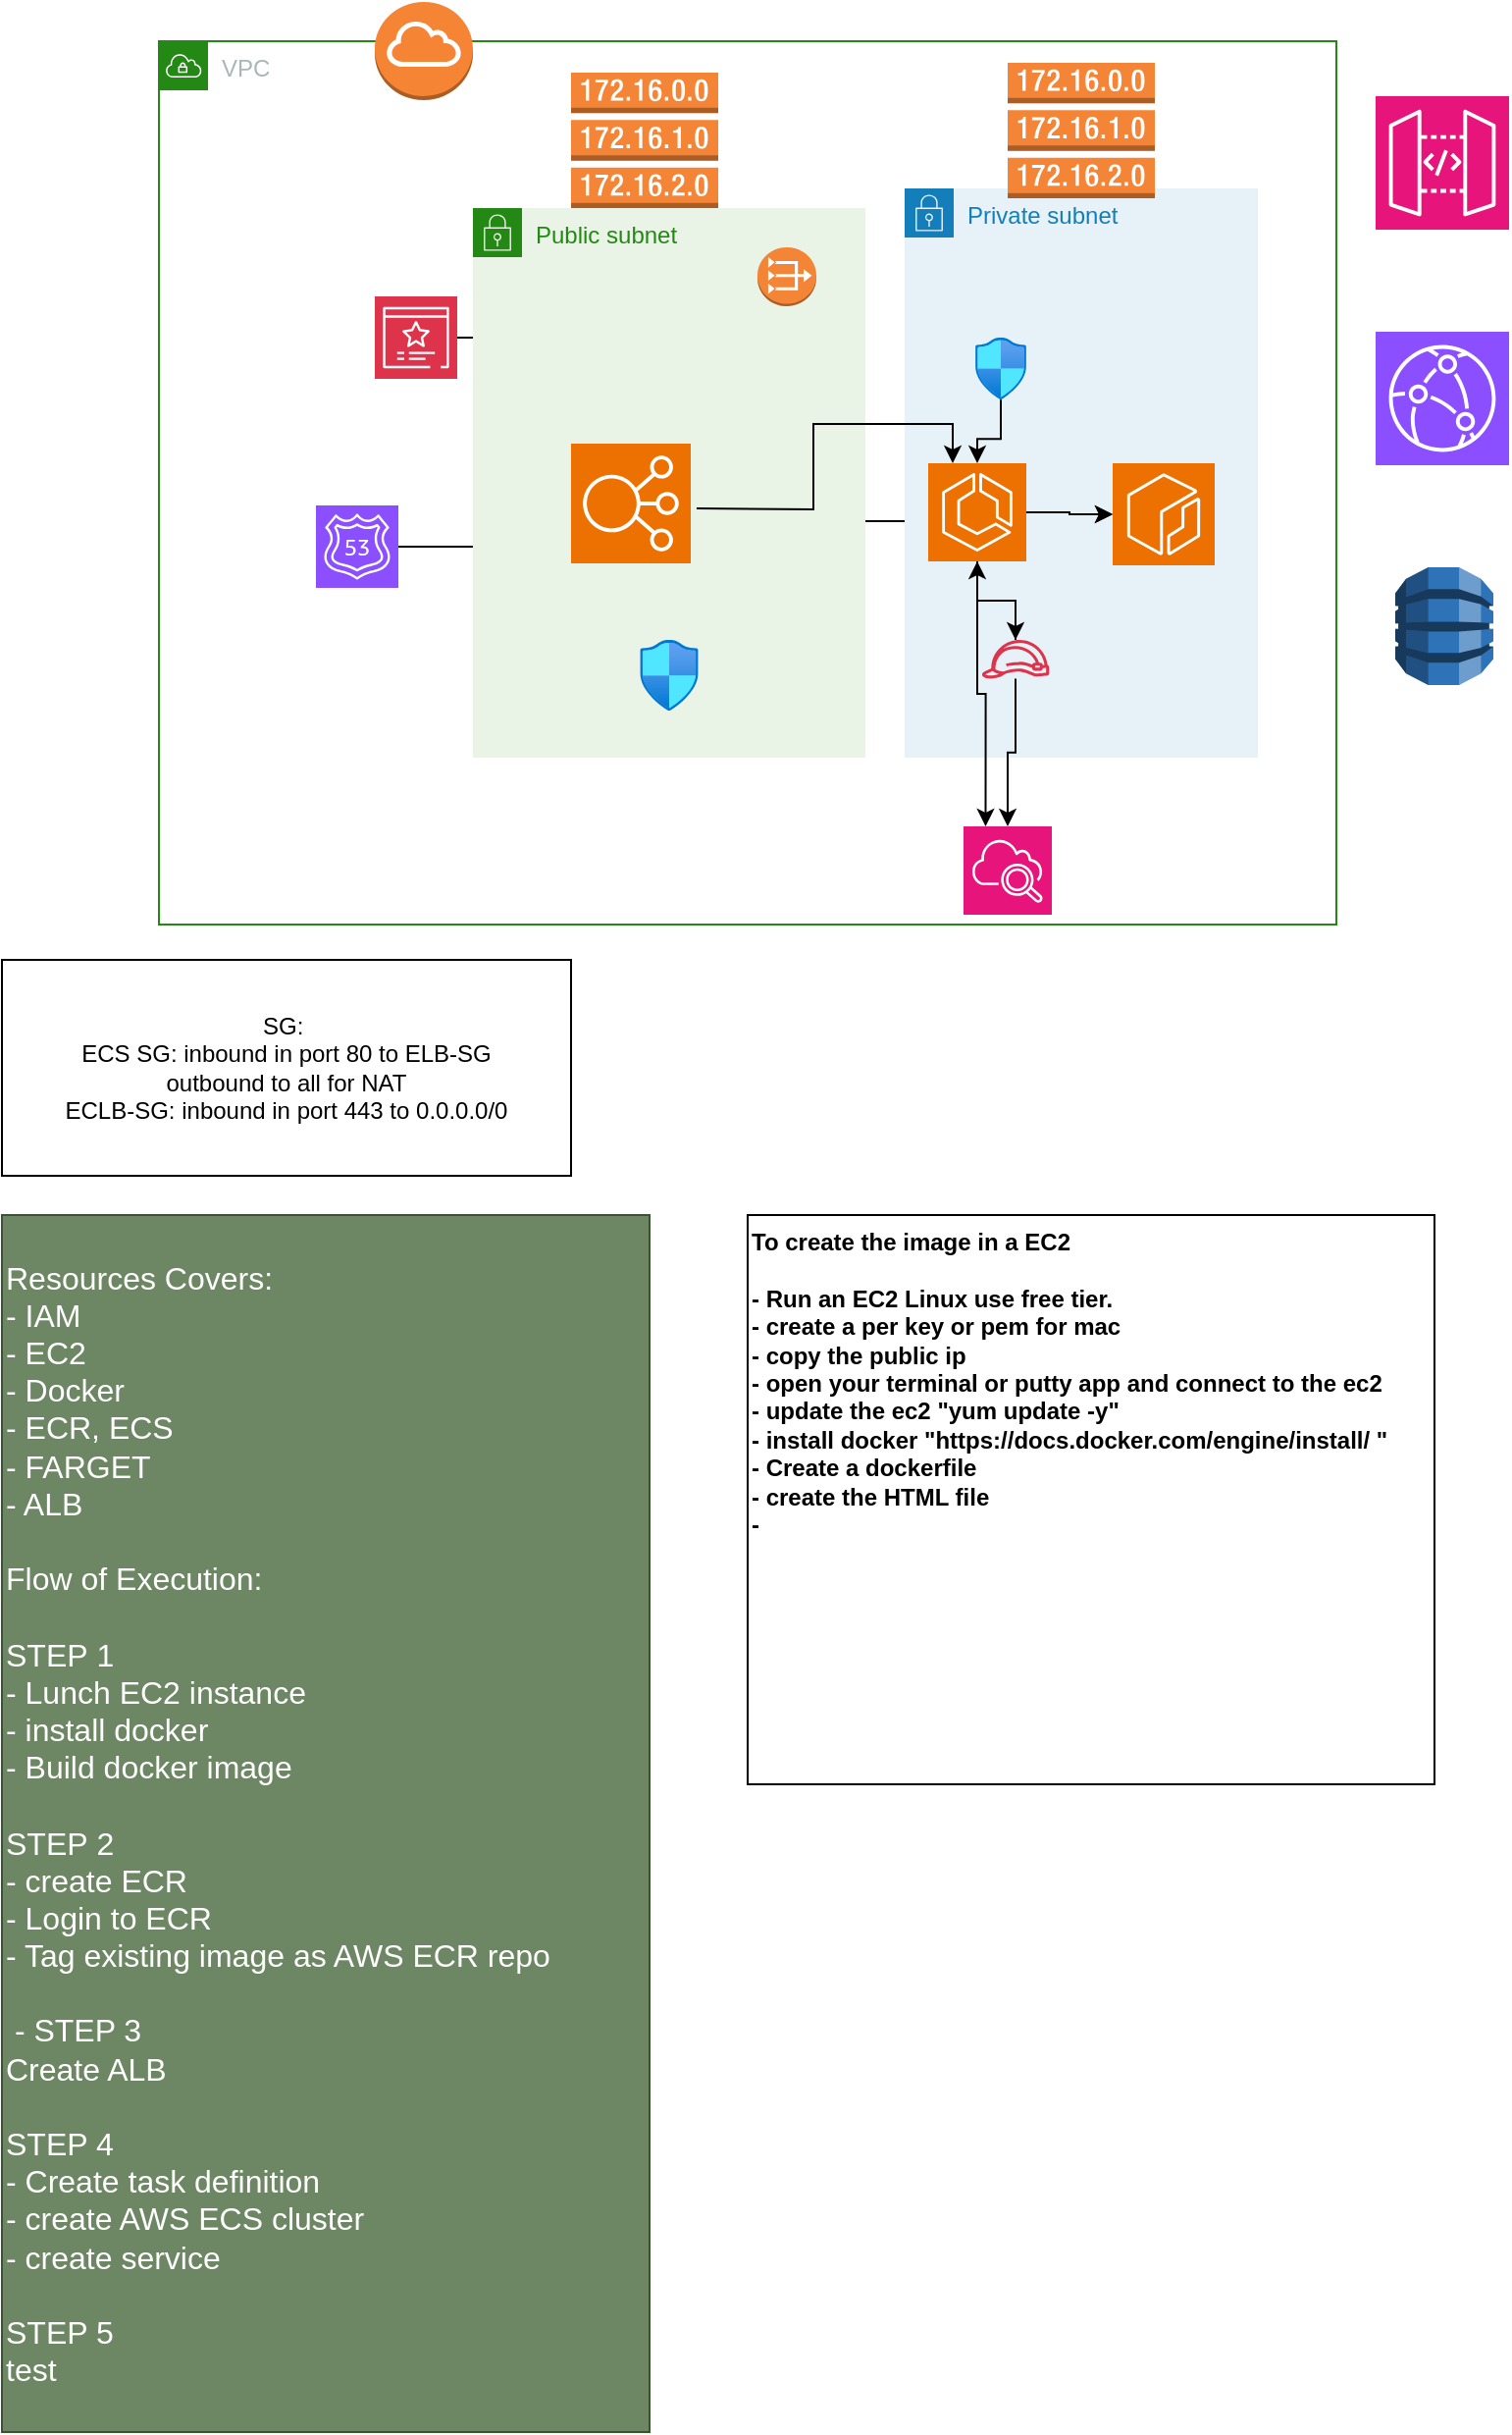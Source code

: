<mxfile version="22.0.8" type="github">
  <diagram name="Page-1" id="X6VmacwCfKvcx9u6NsAT">
    <mxGraphModel dx="1194" dy="697" grid="1" gridSize="10" guides="1" tooltips="1" connect="1" arrows="1" fold="1" page="1" pageScale="1" pageWidth="827" pageHeight="1169" background="none" math="0" shadow="0">
      <root>
        <mxCell id="0" />
        <mxCell id="1" parent="0" />
        <mxCell id="pIWalTUhfEYIppOZ8HBM-3" style="edgeStyle=orthogonalEdgeStyle;rounded=0;orthogonalLoop=1;jettySize=auto;html=1;" parent="1" edge="1">
          <mxGeometry relative="1" as="geometry">
            <mxPoint x="484" y="486.5" as="targetPoint" />
            <mxPoint x="370.5" y="486.5" as="sourcePoint" />
          </mxGeometry>
        </mxCell>
        <mxCell id="pIWalTUhfEYIppOZ8HBM-16" style="edgeStyle=orthogonalEdgeStyle;rounded=0;orthogonalLoop=1;jettySize=auto;html=1;" parent="1" source="pIWalTUhfEYIppOZ8HBM-15" edge="1">
          <mxGeometry relative="1" as="geometry">
            <mxPoint x="322" y="540" as="targetPoint" />
            <Array as="points">
              <mxPoint x="322" y="585" />
              <mxPoint x="323" y="585" />
            </Array>
          </mxGeometry>
        </mxCell>
        <mxCell id="pIWalTUhfEYIppOZ8HBM-24" style="edgeStyle=orthogonalEdgeStyle;rounded=0;orthogonalLoop=1;jettySize=auto;html=1;" parent="1" source="pIWalTUhfEYIppOZ8HBM-22" edge="1">
          <mxGeometry relative="1" as="geometry">
            <mxPoint x="329" y="430" as="targetPoint" />
          </mxGeometry>
        </mxCell>
        <mxCell id="pIWalTUhfEYIppOZ8HBM-27" value="" style="sketch=0;points=[[0,0,0],[0.25,0,0],[0.5,0,0],[0.75,0,0],[1,0,0],[0,1,0],[0.25,1,0],[0.5,1,0],[0.75,1,0],[1,1,0],[0,0.25,0],[0,0.5,0],[0,0.75,0],[1,0.25,0],[1,0.5,0],[1,0.75,0]];outlineConnect=0;fontColor=#232F3E;fillColor=#E7157B;strokeColor=#ffffff;dashed=0;verticalLabelPosition=bottom;verticalAlign=top;align=center;html=1;fontSize=12;fontStyle=0;aspect=fixed;shape=mxgraph.aws4.resourceIcon;resIcon=mxgraph.aws4.api_gateway;" parent="1" vertex="1">
          <mxGeometry x="710" y="270" width="68" height="68" as="geometry" />
        </mxCell>
        <mxCell id="pIWalTUhfEYIppOZ8HBM-28" value="" style="sketch=0;points=[[0,0,0],[0.25,0,0],[0.5,0,0],[0.75,0,0],[1,0,0],[0,1,0],[0.25,1,0],[0.5,1,0],[0.75,1,0],[1,1,0],[0,0.25,0],[0,0.5,0],[0,0.75,0],[1,0.25,0],[1,0.5,0],[1,0.75,0]];outlineConnect=0;fontColor=#232F3E;fillColor=#8C4FFF;strokeColor=#ffffff;dashed=0;verticalLabelPosition=bottom;verticalAlign=top;align=center;html=1;fontSize=12;fontStyle=0;aspect=fixed;shape=mxgraph.aws4.resourceIcon;resIcon=mxgraph.aws4.cloudfront;" parent="1" vertex="1">
          <mxGeometry x="710" y="390" width="68" height="68" as="geometry" />
        </mxCell>
        <mxCell id="pIWalTUhfEYIppOZ8HBM-32" style="edgeStyle=orthogonalEdgeStyle;rounded=0;orthogonalLoop=1;jettySize=auto;html=1;" parent="1" source="pIWalTUhfEYIppOZ8HBM-29" target="pIWalTUhfEYIppOZ8HBM-31" edge="1">
          <mxGeometry relative="1" as="geometry" />
        </mxCell>
        <mxCell id="pIWalTUhfEYIppOZ8HBM-38" value="VPC" style="points=[[0,0],[0.25,0],[0.5,0],[0.75,0],[1,0],[1,0.25],[1,0.5],[1,0.75],[1,1],[0.75,1],[0.5,1],[0.25,1],[0,1],[0,0.75],[0,0.5],[0,0.25]];outlineConnect=0;gradientColor=none;html=1;whiteSpace=wrap;fontSize=12;fontStyle=0;container=1;pointerEvents=0;collapsible=0;recursiveResize=0;shape=mxgraph.aws4.group;grIcon=mxgraph.aws4.group_vpc;strokeColor=#248814;fillColor=none;verticalAlign=top;align=left;spacingLeft=30;fontColor=#AAB7B8;dashed=0;" parent="1" vertex="1">
          <mxGeometry x="90" y="242" width="600" height="450" as="geometry" />
        </mxCell>
        <mxCell id="pIWalTUhfEYIppOZ8HBM-43" value="Public subnet" style="points=[[0,0],[0.25,0],[0.5,0],[0.75,0],[1,0],[1,0.25],[1,0.5],[1,0.75],[1,1],[0.75,1],[0.5,1],[0.25,1],[0,1],[0,0.75],[0,0.5],[0,0.25]];outlineConnect=0;gradientColor=none;html=1;whiteSpace=wrap;fontSize=12;fontStyle=0;container=1;pointerEvents=0;collapsible=0;recursiveResize=0;shape=mxgraph.aws4.group;grIcon=mxgraph.aws4.group_security_group;grStroke=0;strokeColor=#248814;fillColor=#E9F3E6;verticalAlign=top;align=left;spacingLeft=30;fontColor=#248814;dashed=0;labelBackgroundColor=none;" parent="pIWalTUhfEYIppOZ8HBM-38" vertex="1">
          <mxGeometry x="160" y="85" width="200" height="280" as="geometry" />
        </mxCell>
        <mxCell id="pIWalTUhfEYIppOZ8HBM-46" value="" style="outlineConnect=0;dashed=0;verticalLabelPosition=bottom;verticalAlign=top;align=center;html=1;shape=mxgraph.aws3.vpc_nat_gateway;fillColor=#F58536;gradientColor=none;" parent="pIWalTUhfEYIppOZ8HBM-43" vertex="1">
          <mxGeometry x="145" y="20" width="30" height="30" as="geometry" />
        </mxCell>
        <mxCell id="pIWalTUhfEYIppOZ8HBM-15" value="" style="image;aspect=fixed;html=1;points=[];align=center;fontSize=12;image=img/lib/azure2/networking/Network_Security_Groups.svg;" parent="pIWalTUhfEYIppOZ8HBM-43" vertex="1">
          <mxGeometry x="85.12" y="220" width="29.76" height="36.14" as="geometry" />
        </mxCell>
        <mxCell id="pIWalTUhfEYIppOZ8HBM-41" value="" style="outlineConnect=0;dashed=0;verticalLabelPosition=bottom;verticalAlign=top;align=center;html=1;shape=mxgraph.aws3.route_table;fillColor=#F58536;gradientColor=none;" parent="pIWalTUhfEYIppOZ8HBM-38" vertex="1">
          <mxGeometry x="210" y="16" width="75" height="69" as="geometry" />
        </mxCell>
        <mxCell id="pIWalTUhfEYIppOZ8HBM-44" value="Private subnet" style="points=[[0,0],[0.25,0],[0.5,0],[0.75,0],[1,0],[1,0.25],[1,0.5],[1,0.75],[1,1],[0.75,1],[0.5,1],[0.25,1],[0,1],[0,0.75],[0,0.5],[0,0.25]];outlineConnect=0;gradientColor=none;html=1;whiteSpace=wrap;fontSize=12;fontStyle=0;container=1;pointerEvents=0;collapsible=0;recursiveResize=0;shape=mxgraph.aws4.group;grIcon=mxgraph.aws4.group_security_group;grStroke=0;strokeColor=#147EBA;fillColor=#E6F2F8;verticalAlign=top;align=left;spacingLeft=30;fontColor=#147EBA;dashed=0;" parent="pIWalTUhfEYIppOZ8HBM-38" vertex="1">
          <mxGeometry x="380" y="75" width="180" height="290" as="geometry" />
        </mxCell>
        <mxCell id="pIWalTUhfEYIppOZ8HBM-8" value="" style="image;aspect=fixed;html=1;points=[];align=center;fontSize=12;image=img/lib/azure2/networking/Network_Security_Groups.svg;" parent="pIWalTUhfEYIppOZ8HBM-44" vertex="1">
          <mxGeometry x="36" y="76" width="26" height="31.57" as="geometry" />
        </mxCell>
        <mxCell id="pIWalTUhfEYIppOZ8HBM-5" value="" style="sketch=0;points=[[0,0,0],[0.25,0,0],[0.5,0,0],[0.75,0,0],[1,0,0],[0,1,0],[0.25,1,0],[0.5,1,0],[0.75,1,0],[1,1,0],[0,0.25,0],[0,0.5,0],[0,0.75,0],[1,0.25,0],[1,0.5,0],[1,0.75,0]];outlineConnect=0;fontColor=#232F3E;fillColor=#ED7100;strokeColor=#ffffff;dashed=0;verticalLabelPosition=bottom;verticalAlign=top;align=center;html=1;fontSize=12;fontStyle=0;aspect=fixed;shape=mxgraph.aws4.resourceIcon;resIcon=mxgraph.aws4.ecr;" parent="pIWalTUhfEYIppOZ8HBM-44" vertex="1">
          <mxGeometry x="106" y="140" width="52" height="52" as="geometry" />
        </mxCell>
        <mxCell id="pIWalTUhfEYIppOZ8HBM-33" value="" style="sketch=0;outlineConnect=0;fontColor=#232F3E;gradientColor=none;fillColor=#DD344C;strokeColor=none;dashed=0;verticalLabelPosition=bottom;verticalAlign=top;align=center;html=1;fontSize=12;fontStyle=0;aspect=fixed;pointerEvents=1;shape=mxgraph.aws4.role;" parent="pIWalTUhfEYIppOZ8HBM-44" vertex="1">
          <mxGeometry x="39.09" y="230" width="34.91" height="19.69" as="geometry" />
        </mxCell>
        <mxCell id="pIWalTUhfEYIppOZ8HBM-1" value="" style="sketch=0;points=[[0,0,0],[0.25,0,0],[0.5,0,0],[0.75,0,0],[1,0,0],[0,1,0],[0.25,1,0],[0.5,1,0],[0.75,1,0],[1,1,0],[0,0.25,0],[0,0.5,0],[0,0.75,0],[1,0.25,0],[1,0.5,0],[1,0.75,0]];outlineConnect=0;fontColor=#232F3E;fillColor=#ED7100;strokeColor=#ffffff;dashed=0;verticalLabelPosition=bottom;verticalAlign=top;align=center;html=1;fontSize=12;fontStyle=0;aspect=fixed;shape=mxgraph.aws4.resourceIcon;resIcon=mxgraph.aws4.ecs;" parent="pIWalTUhfEYIppOZ8HBM-44" vertex="1">
          <mxGeometry x="12" y="140" width="50" height="50" as="geometry" />
        </mxCell>
        <mxCell id="pIWalTUhfEYIppOZ8HBM-14" style="edgeStyle=orthogonalEdgeStyle;rounded=0;orthogonalLoop=1;jettySize=auto;html=1;" parent="pIWalTUhfEYIppOZ8HBM-44" source="pIWalTUhfEYIppOZ8HBM-8" target="pIWalTUhfEYIppOZ8HBM-1" edge="1">
          <mxGeometry relative="1" as="geometry" />
        </mxCell>
        <mxCell id="pIWalTUhfEYIppOZ8HBM-34" style="edgeStyle=orthogonalEdgeStyle;rounded=0;orthogonalLoop=1;jettySize=auto;html=1;" parent="pIWalTUhfEYIppOZ8HBM-44" source="pIWalTUhfEYIppOZ8HBM-33" target="pIWalTUhfEYIppOZ8HBM-1" edge="1">
          <mxGeometry relative="1" as="geometry" />
        </mxCell>
        <mxCell id="pIWalTUhfEYIppOZ8HBM-48" style="edgeStyle=orthogonalEdgeStyle;rounded=0;orthogonalLoop=1;jettySize=auto;html=1;" parent="pIWalTUhfEYIppOZ8HBM-44" source="pIWalTUhfEYIppOZ8HBM-1" target="pIWalTUhfEYIppOZ8HBM-5" edge="1">
          <mxGeometry relative="1" as="geometry" />
        </mxCell>
        <mxCell id="pIWalTUhfEYIppOZ8HBM-6" style="edgeStyle=orthogonalEdgeStyle;rounded=0;orthogonalLoop=1;jettySize=auto;html=1;exitX=1;exitY=0.5;exitDx=0;exitDy=0;exitPerimeter=0;entryX=0;entryY=0.5;entryDx=0;entryDy=0;entryPerimeter=0;" parent="pIWalTUhfEYIppOZ8HBM-44" source="pIWalTUhfEYIppOZ8HBM-1" target="pIWalTUhfEYIppOZ8HBM-5" edge="1">
          <mxGeometry relative="1" as="geometry" />
        </mxCell>
        <mxCell id="pIWalTUhfEYIppOZ8HBM-57" value="" style="edgeStyle=orthogonalEdgeStyle;rounded=0;orthogonalLoop=1;jettySize=auto;html=1;" parent="pIWalTUhfEYIppOZ8HBM-44" source="pIWalTUhfEYIppOZ8HBM-1" target="pIWalTUhfEYIppOZ8HBM-33" edge="1">
          <mxGeometry relative="1" as="geometry">
            <mxPoint x="-7" y="196" as="sourcePoint" />
            <mxPoint x="-74" y="378" as="targetPoint" />
          </mxGeometry>
        </mxCell>
        <mxCell id="pIWalTUhfEYIppOZ8HBM-45" value="" style="outlineConnect=0;dashed=0;verticalLabelPosition=bottom;verticalAlign=top;align=center;html=1;shape=mxgraph.aws3.route_table;fillColor=#F58536;gradientColor=none;" parent="pIWalTUhfEYIppOZ8HBM-38" vertex="1">
          <mxGeometry x="432.5" y="11" width="75" height="69" as="geometry" />
        </mxCell>
        <mxCell id="pIWalTUhfEYIppOZ8HBM-17" value="" style="sketch=0;points=[[0,0,0],[0.25,0,0],[0.5,0,0],[0.75,0,0],[1,0,0],[0,1,0],[0.25,1,0],[0.5,1,0],[0.75,1,0],[1,1,0],[0,0.25,0],[0,0.5,0],[0,0.75,0],[1,0.25,0],[1,0.5,0],[1,0.75,0]];points=[[0,0,0],[0.25,0,0],[0.5,0,0],[0.75,0,0],[1,0,0],[0,1,0],[0.25,1,0],[0.5,1,0],[0.75,1,0],[1,1,0],[0,0.25,0],[0,0.5,0],[0,0.75,0],[1,0.25,0],[1,0.5,0],[1,0.75,0]];outlineConnect=0;fontColor=#232F3E;fillColor=#E7157B;strokeColor=#ffffff;dashed=0;verticalLabelPosition=bottom;verticalAlign=top;align=center;html=1;fontSize=12;fontStyle=0;aspect=fixed;shape=mxgraph.aws4.resourceIcon;resIcon=mxgraph.aws4.cloudwatch_2;" parent="pIWalTUhfEYIppOZ8HBM-38" vertex="1">
          <mxGeometry x="410" y="400" width="45" height="45" as="geometry" />
        </mxCell>
        <mxCell id="pIWalTUhfEYIppOZ8HBM-18" style="edgeStyle=orthogonalEdgeStyle;rounded=0;orthogonalLoop=1;jettySize=auto;html=1;" parent="pIWalTUhfEYIppOZ8HBM-38" source="pIWalTUhfEYIppOZ8HBM-33" target="pIWalTUhfEYIppOZ8HBM-17" edge="1">
          <mxGeometry relative="1" as="geometry" />
        </mxCell>
        <mxCell id="pIWalTUhfEYIppOZ8HBM-22" value="" style="sketch=0;points=[[0,0,0],[0.25,0,0],[0.5,0,0],[0.75,0,0],[1,0,0],[0,1,0],[0.25,1,0],[0.5,1,0],[0.75,1,0],[1,1,0],[0,0.25,0],[0,0.5,0],[0,0.75,0],[1,0.25,0],[1,0.5,0],[1,0.75,0]];outlineConnect=0;fontColor=#232F3E;fillColor=#DD344C;strokeColor=#ffffff;dashed=0;verticalLabelPosition=bottom;verticalAlign=top;align=center;html=1;fontSize=12;fontStyle=0;aspect=fixed;shape=mxgraph.aws4.resourceIcon;resIcon=mxgraph.aws4.certificate_manager_3;" parent="pIWalTUhfEYIppOZ8HBM-38" vertex="1">
          <mxGeometry x="110" y="130" width="42" height="42" as="geometry" />
        </mxCell>
        <mxCell id="pIWalTUhfEYIppOZ8HBM-29" value="" style="sketch=0;points=[[0,0,0],[0.25,0,0],[0.5,0,0],[0.75,0,0],[1,0,0],[0,1,0],[0.25,1,0],[0.5,1,0],[0.75,1,0],[1,1,0],[0,0.25,0],[0,0.5,0],[0,0.75,0],[1,0.25,0],[1,0.5,0],[1,0.75,0]];outlineConnect=0;fontColor=#232F3E;fillColor=#8C4FFF;strokeColor=#ffffff;dashed=0;verticalLabelPosition=bottom;verticalAlign=top;align=center;html=1;fontSize=12;fontStyle=0;aspect=fixed;shape=mxgraph.aws4.resourceIcon;resIcon=mxgraph.aws4.route_53;" parent="pIWalTUhfEYIppOZ8HBM-38" vertex="1">
          <mxGeometry x="80" y="236.5" width="42" height="42" as="geometry" />
        </mxCell>
        <mxCell id="pIWalTUhfEYIppOZ8HBM-19" style="edgeStyle=orthogonalEdgeStyle;rounded=0;orthogonalLoop=1;jettySize=auto;html=1;entryX=0.25;entryY=0;entryDx=0;entryDy=0;entryPerimeter=0;" parent="pIWalTUhfEYIppOZ8HBM-38" source="pIWalTUhfEYIppOZ8HBM-1" target="pIWalTUhfEYIppOZ8HBM-17" edge="1">
          <mxGeometry relative="1" as="geometry">
            <mxPoint x="274" y="238" as="sourcePoint" />
          </mxGeometry>
        </mxCell>
        <mxCell id="pIWalTUhfEYIppOZ8HBM-42" value="" style="outlineConnect=0;dashed=0;verticalLabelPosition=bottom;verticalAlign=top;align=center;html=1;shape=mxgraph.aws3.internet_gateway;fillColor=#F58534;gradientColor=none;" parent="pIWalTUhfEYIppOZ8HBM-38" vertex="1">
          <mxGeometry x="110" y="-20" width="50" height="50" as="geometry" />
        </mxCell>
        <mxCell id="pIWalTUhfEYIppOZ8HBM-31" value="" style="sketch=0;points=[[0,0,0],[0.25,0,0],[0.5,0,0],[0.75,0,0],[1,0,0],[0,1,0],[0.25,1,0],[0.5,1,0],[0.75,1,0],[1,1,0],[0,0.25,0],[0,0.5,0],[0,0.75,0],[1,0.25,0],[1,0.5,0],[1,0.75,0]];outlineConnect=0;fontColor=#232F3E;fillColor=#ED7100;strokeColor=#ffffff;dashed=0;verticalLabelPosition=bottom;verticalAlign=top;align=center;html=1;fontSize=12;fontStyle=0;aspect=fixed;shape=mxgraph.aws4.resourceIcon;resIcon=mxgraph.aws4.elastic_load_balancing;" parent="1" vertex="1">
          <mxGeometry x="300" y="447" width="61" height="61" as="geometry" />
        </mxCell>
        <mxCell id="pIWalTUhfEYIppOZ8HBM-47" value="" style="outlineConnect=0;dashed=0;verticalLabelPosition=bottom;verticalAlign=top;align=center;html=1;shape=mxgraph.aws3.dynamo_db;fillColor=#2E73B8;gradientColor=none;" parent="1" vertex="1">
          <mxGeometry x="720" y="510" width="50" height="60" as="geometry" />
        </mxCell>
        <mxCell id="pIWalTUhfEYIppOZ8HBM-51" value="SG:&amp;nbsp;&lt;br&gt;ECS SG: inbound in port 80 to ELB-SG&lt;br&gt;outbound to all for NAT&lt;br&gt;ECLB-SG: inbound in port 443 to 0.0.0.0/0" style="whiteSpace=wrap;html=1;" parent="1" vertex="1">
          <mxGeometry x="10" y="710" width="290" height="110" as="geometry" />
        </mxCell>
        <mxCell id="pIWalTUhfEYIppOZ8HBM-53" value="Resources Covers:&lt;br style=&quot;font-size: 16px;&quot;&gt;- IAM&lt;br&gt;- EC2&lt;br&gt;- Docker&lt;br&gt;- ECR, ECS&lt;br&gt;- FARGET&lt;br&gt;- ALB&amp;nbsp;&lt;br style=&quot;font-size: 16px;&quot;&gt;&lt;br&gt;Flow of Execution:&lt;br style=&quot;font-size: 16px;&quot;&gt;&lt;br style=&quot;font-size: 16px;&quot;&gt;STEP&amp;nbsp;1&lt;br style=&quot;font-size: 16px;&quot;&gt;- Lunch EC2 instance&lt;br style=&quot;font-size: 16px;&quot;&gt;- install docker&lt;br style=&quot;font-size: 16px;&quot;&gt;- Build docker image&lt;br style=&quot;font-size: 16px;&quot;&gt;&lt;br style=&quot;font-size: 16px;&quot;&gt;STEP&amp;nbsp;2&lt;br style=&quot;font-size: 16px;&quot;&gt;- create ECR&lt;br style=&quot;font-size: 16px;&quot;&gt;- Login to ECR&lt;br style=&quot;font-size: 16px;&quot;&gt;- Tag existing image as AWS ECR repo&lt;br style=&quot;font-size: 16px;&quot;&gt;&lt;br style=&quot;font-size: 16px;&quot;&gt;&amp;nbsp;- STEP 3&lt;br style=&quot;font-size: 16px;&quot;&gt;Create ALB&lt;br style=&quot;font-size: 16px;&quot;&gt;&lt;br style=&quot;font-size: 16px;&quot;&gt;STEP 4&lt;br style=&quot;font-size: 16px;&quot;&gt;- Create task definition&lt;br style=&quot;font-size: 16px;&quot;&gt;- create AWS ECS cluster&lt;br style=&quot;font-size: 16px;&quot;&gt;- create service&lt;br style=&quot;font-size: 16px;&quot;&gt;&lt;br style=&quot;font-size: 16px;&quot;&gt;STEP 5&amp;nbsp;&lt;br style=&quot;font-size: 16px;&quot;&gt;test&amp;nbsp;" style="whiteSpace=wrap;html=1;direction=south;fillColor=#6d8764;fontColor=#ffffff;strokeColor=#3A5431;gradientColor=none;imageAlign=center;align=left;fontSize=16;" parent="1" vertex="1">
          <mxGeometry x="10" y="840" width="330" height="620" as="geometry" />
        </mxCell>
        <mxCell id="pIWalTUhfEYIppOZ8HBM-64" value="" style="edgeStyle=orthogonalEdgeStyle;rounded=0;orthogonalLoop=1;jettySize=auto;html=1;entryX=0.25;entryY=0;entryDx=0;entryDy=0;entryPerimeter=0;" parent="1" target="pIWalTUhfEYIppOZ8HBM-1" edge="1">
          <mxGeometry relative="1" as="geometry">
            <mxPoint x="364" y="480" as="sourcePoint" />
            <mxPoint x="511" y="642" as="targetPoint" />
          </mxGeometry>
        </mxCell>
        <mxCell id="pIWalTUhfEYIppOZ8HBM-66" value="To create the image in a EC2&lt;br&gt;&lt;br&gt;- Run an EC2 Linux use free tier.&lt;br&gt;- create a per key or pem for mac&lt;br&gt;- copy the public ip&amp;nbsp;&lt;br&gt;- open your terminal or putty app and connect to the ec2&lt;br&gt;- update the ec2 &quot;yum update -y&quot;&lt;br&gt;- install docker &quot;https://docs.docker.com/engine/install/ &quot;&lt;br&gt;- Create a dockerfile&lt;br&gt;- create the HTML file&lt;br&gt;-&amp;nbsp;" style="whiteSpace=wrap;html=1;align=left;verticalAlign=top;fontStyle=1" parent="1" vertex="1">
          <mxGeometry x="390" y="840" width="350" height="290" as="geometry" />
        </mxCell>
      </root>
    </mxGraphModel>
  </diagram>
</mxfile>
